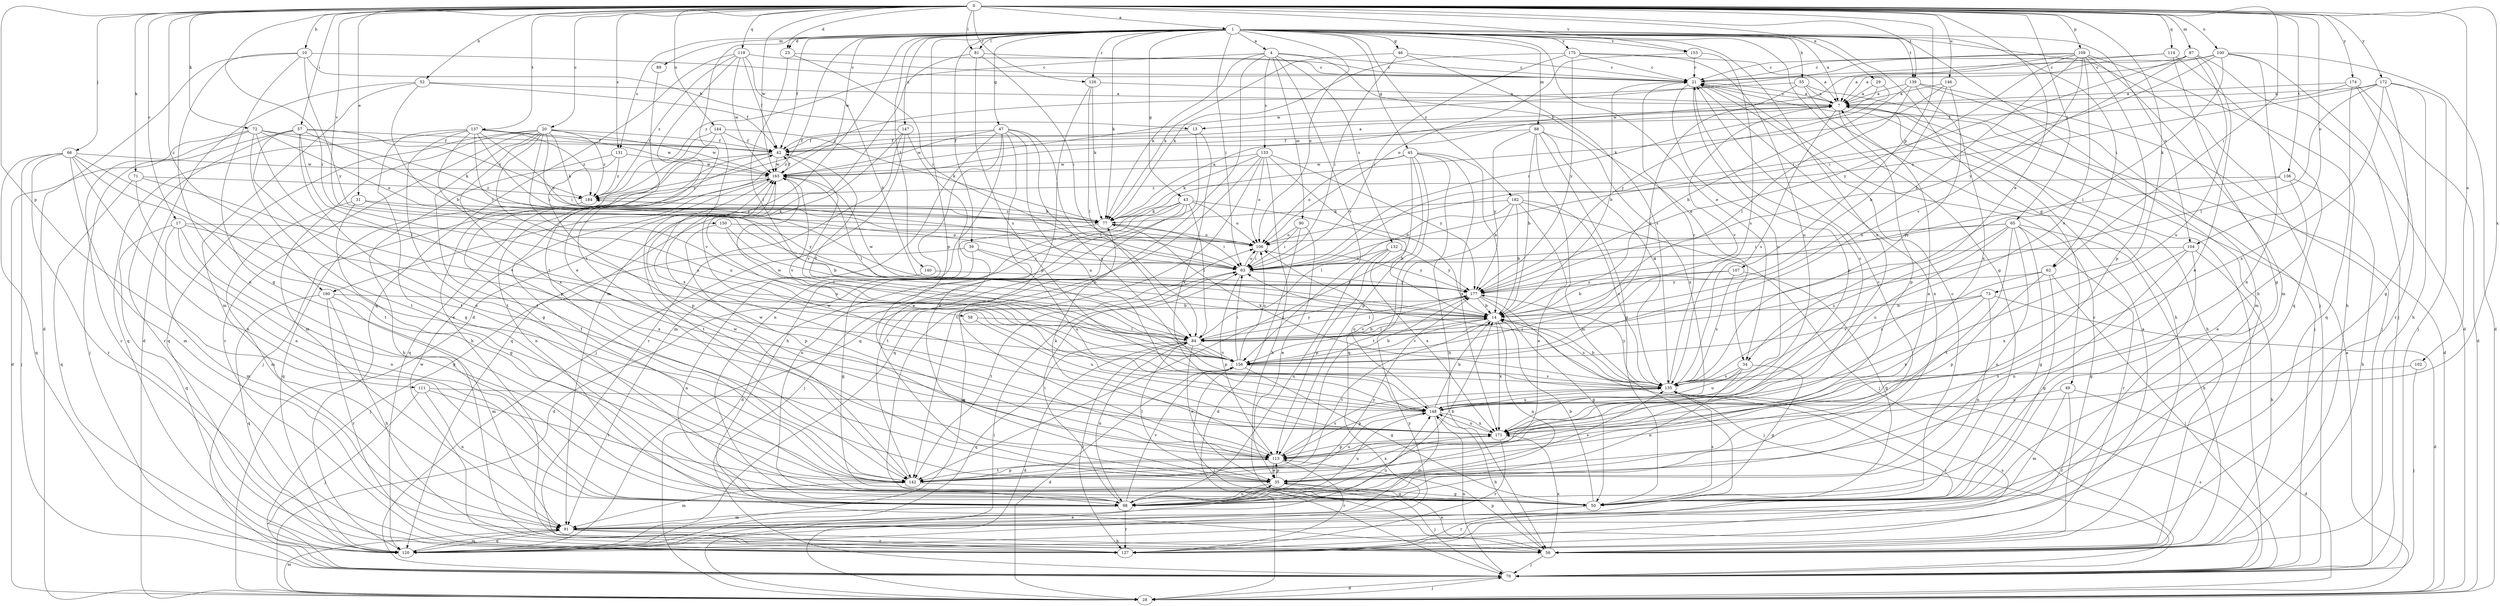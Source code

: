 strict digraph  {
0;
1;
4;
7;
10;
13;
14;
17;
20;
21;
23;
28;
29;
31;
34;
35;
39;
42;
43;
45;
46;
47;
49;
50;
52;
55;
56;
57;
58;
62;
63;
65;
66;
70;
71;
72;
73;
77;
81;
84;
87;
88;
89;
90;
91;
98;
100;
102;
104;
106;
107;
109;
111;
113;
114;
119;
120;
126;
127;
131;
132;
133;
135;
136;
137;
139;
140;
142;
144;
146;
147;
148;
150;
153;
156;
163;
171;
172;
174;
175;
177;
180;
182;
184;
0 -> 1  [label=a];
0 -> 10  [label=b];
0 -> 17  [label=c];
0 -> 20  [label=c];
0 -> 23  [label=d];
0 -> 29  [label=e];
0 -> 31  [label=e];
0 -> 34  [label=e];
0 -> 52  [label=h];
0 -> 57  [label=i];
0 -> 58  [label=i];
0 -> 62  [label=i];
0 -> 65  [label=j];
0 -> 66  [label=j];
0 -> 71  [label=k];
0 -> 72  [label=k];
0 -> 73  [label=k];
0 -> 81  [label=l];
0 -> 87  [label=m];
0 -> 100  [label=o];
0 -> 102  [label=o];
0 -> 104  [label=o];
0 -> 107  [label=p];
0 -> 109  [label=p];
0 -> 111  [label=p];
0 -> 114  [label=q];
0 -> 119  [label=q];
0 -> 126  [label=r];
0 -> 131  [label=s];
0 -> 136  [label=t];
0 -> 137  [label=t];
0 -> 139  [label=t];
0 -> 144  [label=u];
0 -> 146  [label=u];
0 -> 150  [label=v];
0 -> 153  [label=v];
0 -> 163  [label=w];
0 -> 171  [label=x];
0 -> 172  [label=y];
0 -> 174  [label=y];
0 -> 180  [label=z];
1 -> 4  [label=a];
1 -> 7  [label=a];
1 -> 23  [label=d];
1 -> 28  [label=d];
1 -> 34  [label=e];
1 -> 39  [label=f];
1 -> 42  [label=f];
1 -> 43  [label=g];
1 -> 45  [label=g];
1 -> 46  [label=g];
1 -> 47  [label=g];
1 -> 49  [label=g];
1 -> 50  [label=g];
1 -> 55  [label=h];
1 -> 56  [label=h];
1 -> 62  [label=i];
1 -> 63  [label=i];
1 -> 70  [label=j];
1 -> 77  [label=k];
1 -> 81  [label=l];
1 -> 88  [label=m];
1 -> 89  [label=m];
1 -> 104  [label=o];
1 -> 106  [label=o];
1 -> 113  [label=p];
1 -> 126  [label=r];
1 -> 131  [label=s];
1 -> 139  [label=t];
1 -> 140  [label=t];
1 -> 142  [label=t];
1 -> 147  [label=u];
1 -> 153  [label=v];
1 -> 163  [label=w];
1 -> 171  [label=x];
1 -> 175  [label=y];
1 -> 180  [label=z];
1 -> 182  [label=z];
4 -> 21  [label=c];
4 -> 34  [label=e];
4 -> 77  [label=k];
4 -> 90  [label=m];
4 -> 98  [label=n];
4 -> 132  [label=s];
4 -> 133  [label=s];
4 -> 156  [label=v];
4 -> 184  [label=z];
7 -> 13  [label=b];
7 -> 21  [label=c];
7 -> 28  [label=d];
7 -> 56  [label=h];
7 -> 113  [label=p];
7 -> 135  [label=s];
7 -> 156  [label=v];
10 -> 13  [label=b];
10 -> 21  [label=c];
10 -> 28  [label=d];
10 -> 50  [label=g];
10 -> 98  [label=n];
10 -> 177  [label=y];
13 -> 42  [label=f];
13 -> 120  [label=q];
13 -> 171  [label=x];
14 -> 84  [label=l];
14 -> 98  [label=n];
14 -> 135  [label=s];
14 -> 142  [label=t];
14 -> 156  [label=v];
14 -> 163  [label=w];
14 -> 171  [label=x];
17 -> 50  [label=g];
17 -> 91  [label=m];
17 -> 98  [label=n];
17 -> 106  [label=o];
17 -> 120  [label=q];
17 -> 171  [label=x];
20 -> 42  [label=f];
20 -> 63  [label=i];
20 -> 77  [label=k];
20 -> 91  [label=m];
20 -> 120  [label=q];
20 -> 127  [label=r];
20 -> 142  [label=t];
20 -> 148  [label=u];
20 -> 156  [label=v];
20 -> 163  [label=w];
20 -> 171  [label=x];
20 -> 184  [label=z];
21 -> 7  [label=a];
21 -> 14  [label=b];
21 -> 70  [label=j];
21 -> 98  [label=n];
21 -> 113  [label=p];
21 -> 148  [label=u];
23 -> 21  [label=c];
23 -> 63  [label=i];
23 -> 84  [label=l];
28 -> 7  [label=a];
28 -> 63  [label=i];
28 -> 70  [label=j];
28 -> 91  [label=m];
29 -> 7  [label=a];
29 -> 63  [label=i];
29 -> 177  [label=y];
31 -> 50  [label=g];
31 -> 77  [label=k];
31 -> 91  [label=m];
31 -> 177  [label=y];
34 -> 50  [label=g];
34 -> 98  [label=n];
34 -> 135  [label=s];
34 -> 148  [label=u];
35 -> 21  [label=c];
35 -> 50  [label=g];
35 -> 70  [label=j];
35 -> 84  [label=l];
35 -> 98  [label=n];
35 -> 113  [label=p];
35 -> 135  [label=s];
39 -> 50  [label=g];
39 -> 63  [label=i];
39 -> 70  [label=j];
39 -> 148  [label=u];
42 -> 7  [label=a];
42 -> 70  [label=j];
42 -> 120  [label=q];
42 -> 156  [label=v];
42 -> 163  [label=w];
43 -> 14  [label=b];
43 -> 28  [label=d];
43 -> 70  [label=j];
43 -> 77  [label=k];
43 -> 84  [label=l];
43 -> 98  [label=n];
43 -> 106  [label=o];
43 -> 142  [label=t];
45 -> 14  [label=b];
45 -> 56  [label=h];
45 -> 106  [label=o];
45 -> 113  [label=p];
45 -> 120  [label=q];
45 -> 142  [label=t];
45 -> 163  [label=w];
45 -> 171  [label=x];
46 -> 21  [label=c];
46 -> 63  [label=i];
46 -> 77  [label=k];
46 -> 135  [label=s];
47 -> 35  [label=e];
47 -> 42  [label=f];
47 -> 56  [label=h];
47 -> 84  [label=l];
47 -> 91  [label=m];
47 -> 98  [label=n];
47 -> 135  [label=s];
47 -> 148  [label=u];
47 -> 163  [label=w];
49 -> 28  [label=d];
49 -> 91  [label=m];
49 -> 127  [label=r];
49 -> 148  [label=u];
50 -> 14  [label=b];
50 -> 21  [label=c];
50 -> 42  [label=f];
50 -> 127  [label=r];
50 -> 135  [label=s];
52 -> 7  [label=a];
52 -> 14  [label=b];
52 -> 28  [label=d];
52 -> 42  [label=f];
52 -> 91  [label=m];
55 -> 7  [label=a];
55 -> 56  [label=h];
55 -> 70  [label=j];
55 -> 156  [label=v];
55 -> 184  [label=z];
56 -> 21  [label=c];
56 -> 35  [label=e];
56 -> 70  [label=j];
56 -> 113  [label=p];
56 -> 171  [label=x];
57 -> 35  [label=e];
57 -> 42  [label=f];
57 -> 63  [label=i];
57 -> 70  [label=j];
57 -> 113  [label=p];
57 -> 127  [label=r];
57 -> 142  [label=t];
57 -> 184  [label=z];
58 -> 84  [label=l];
58 -> 148  [label=u];
62 -> 50  [label=g];
62 -> 70  [label=j];
62 -> 113  [label=p];
62 -> 135  [label=s];
62 -> 177  [label=y];
63 -> 106  [label=o];
63 -> 113  [label=p];
63 -> 142  [label=t];
63 -> 177  [label=y];
65 -> 50  [label=g];
65 -> 56  [label=h];
65 -> 63  [label=i];
65 -> 98  [label=n];
65 -> 106  [label=o];
65 -> 127  [label=r];
65 -> 135  [label=s];
65 -> 142  [label=t];
65 -> 148  [label=u];
66 -> 35  [label=e];
66 -> 70  [label=j];
66 -> 91  [label=m];
66 -> 98  [label=n];
66 -> 120  [label=q];
66 -> 127  [label=r];
66 -> 142  [label=t];
66 -> 163  [label=w];
70 -> 28  [label=d];
70 -> 135  [label=s];
70 -> 148  [label=u];
71 -> 98  [label=n];
71 -> 120  [label=q];
71 -> 156  [label=v];
71 -> 184  [label=z];
72 -> 28  [label=d];
72 -> 42  [label=f];
72 -> 77  [label=k];
72 -> 84  [label=l];
72 -> 106  [label=o];
72 -> 127  [label=r];
72 -> 142  [label=t];
73 -> 14  [label=b];
73 -> 28  [label=d];
73 -> 98  [label=n];
73 -> 156  [label=v];
73 -> 171  [label=x];
77 -> 7  [label=a];
77 -> 28  [label=d];
77 -> 63  [label=i];
77 -> 106  [label=o];
77 -> 184  [label=z];
81 -> 21  [label=c];
81 -> 63  [label=i];
81 -> 91  [label=m];
81 -> 135  [label=s];
84 -> 14  [label=b];
84 -> 28  [label=d];
84 -> 35  [label=e];
84 -> 98  [label=n];
84 -> 120  [label=q];
84 -> 127  [label=r];
84 -> 156  [label=v];
84 -> 177  [label=y];
87 -> 21  [label=c];
87 -> 28  [label=d];
87 -> 35  [label=e];
87 -> 63  [label=i];
87 -> 148  [label=u];
87 -> 177  [label=y];
88 -> 14  [label=b];
88 -> 42  [label=f];
88 -> 50  [label=g];
88 -> 91  [label=m];
88 -> 135  [label=s];
88 -> 171  [label=x];
88 -> 177  [label=y];
89 -> 142  [label=t];
90 -> 28  [label=d];
90 -> 35  [label=e];
90 -> 63  [label=i];
90 -> 106  [label=o];
91 -> 56  [label=h];
91 -> 120  [label=q];
91 -> 127  [label=r];
91 -> 148  [label=u];
98 -> 14  [label=b];
98 -> 63  [label=i];
98 -> 91  [label=m];
98 -> 127  [label=r];
98 -> 148  [label=u];
98 -> 156  [label=v];
98 -> 177  [label=y];
100 -> 7  [label=a];
100 -> 21  [label=c];
100 -> 28  [label=d];
100 -> 63  [label=i];
100 -> 70  [label=j];
100 -> 84  [label=l];
100 -> 98  [label=n];
102 -> 70  [label=j];
102 -> 135  [label=s];
104 -> 50  [label=g];
104 -> 56  [label=h];
104 -> 63  [label=i];
104 -> 98  [label=n];
104 -> 171  [label=x];
106 -> 63  [label=i];
106 -> 177  [label=y];
107 -> 14  [label=b];
107 -> 50  [label=g];
107 -> 135  [label=s];
107 -> 177  [label=y];
109 -> 7  [label=a];
109 -> 14  [label=b];
109 -> 21  [label=c];
109 -> 56  [label=h];
109 -> 91  [label=m];
109 -> 113  [label=p];
109 -> 135  [label=s];
109 -> 156  [label=v];
109 -> 163  [label=w];
109 -> 177  [label=y];
111 -> 70  [label=j];
111 -> 98  [label=n];
111 -> 142  [label=t];
111 -> 148  [label=u];
113 -> 35  [label=e];
113 -> 77  [label=k];
113 -> 127  [label=r];
113 -> 135  [label=s];
113 -> 142  [label=t];
113 -> 163  [label=w];
114 -> 21  [label=c];
114 -> 50  [label=g];
114 -> 120  [label=q];
114 -> 163  [label=w];
119 -> 14  [label=b];
119 -> 21  [label=c];
119 -> 35  [label=e];
119 -> 42  [label=f];
119 -> 120  [label=q];
119 -> 163  [label=w];
119 -> 184  [label=z];
120 -> 35  [label=e];
120 -> 91  [label=m];
120 -> 106  [label=o];
120 -> 177  [label=y];
126 -> 7  [label=a];
126 -> 77  [label=k];
126 -> 84  [label=l];
126 -> 113  [label=p];
127 -> 7  [label=a];
127 -> 135  [label=s];
127 -> 163  [label=w];
131 -> 56  [label=h];
131 -> 113  [label=p];
131 -> 163  [label=w];
131 -> 184  [label=z];
132 -> 63  [label=i];
132 -> 98  [label=n];
132 -> 113  [label=p];
132 -> 171  [label=x];
132 -> 177  [label=y];
133 -> 14  [label=b];
133 -> 56  [label=h];
133 -> 77  [label=k];
133 -> 106  [label=o];
133 -> 120  [label=q];
133 -> 142  [label=t];
133 -> 163  [label=w];
133 -> 177  [label=y];
135 -> 14  [label=b];
135 -> 21  [label=c];
135 -> 63  [label=i];
135 -> 77  [label=k];
135 -> 113  [label=p];
135 -> 127  [label=r];
135 -> 148  [label=u];
135 -> 177  [label=y];
136 -> 35  [label=e];
136 -> 56  [label=h];
136 -> 177  [label=y];
136 -> 184  [label=z];
137 -> 42  [label=f];
137 -> 50  [label=g];
137 -> 63  [label=i];
137 -> 106  [label=o];
137 -> 120  [label=q];
137 -> 142  [label=t];
137 -> 148  [label=u];
137 -> 163  [label=w];
137 -> 177  [label=y];
137 -> 184  [label=z];
139 -> 7  [label=a];
139 -> 14  [label=b];
139 -> 70  [label=j];
139 -> 84  [label=l];
139 -> 91  [label=m];
139 -> 171  [label=x];
140 -> 98  [label=n];
140 -> 177  [label=y];
142 -> 7  [label=a];
142 -> 50  [label=g];
142 -> 91  [label=m];
142 -> 113  [label=p];
142 -> 148  [label=u];
142 -> 163  [label=w];
142 -> 171  [label=x];
144 -> 42  [label=f];
144 -> 50  [label=g];
144 -> 56  [label=h];
144 -> 77  [label=k];
144 -> 171  [label=x];
146 -> 7  [label=a];
146 -> 14  [label=b];
146 -> 77  [label=k];
146 -> 135  [label=s];
147 -> 35  [label=e];
147 -> 42  [label=f];
147 -> 70  [label=j];
147 -> 120  [label=q];
147 -> 127  [label=r];
148 -> 14  [label=b];
148 -> 56  [label=h];
148 -> 91  [label=m];
148 -> 106  [label=o];
148 -> 171  [label=x];
150 -> 14  [label=b];
150 -> 84  [label=l];
150 -> 106  [label=o];
150 -> 113  [label=p];
153 -> 21  [label=c];
153 -> 106  [label=o];
153 -> 135  [label=s];
156 -> 14  [label=b];
156 -> 28  [label=d];
156 -> 42  [label=f];
156 -> 50  [label=g];
156 -> 63  [label=i];
156 -> 70  [label=j];
156 -> 106  [label=o];
156 -> 135  [label=s];
156 -> 163  [label=w];
163 -> 42  [label=f];
163 -> 84  [label=l];
163 -> 98  [label=n];
163 -> 142  [label=t];
163 -> 148  [label=u];
163 -> 156  [label=v];
163 -> 184  [label=z];
171 -> 21  [label=c];
171 -> 113  [label=p];
171 -> 127  [label=r];
171 -> 148  [label=u];
171 -> 163  [label=w];
172 -> 7  [label=a];
172 -> 50  [label=g];
172 -> 56  [label=h];
172 -> 70  [label=j];
172 -> 84  [label=l];
172 -> 106  [label=o];
172 -> 171  [label=x];
174 -> 7  [label=a];
174 -> 28  [label=d];
174 -> 42  [label=f];
174 -> 120  [label=q];
174 -> 127  [label=r];
175 -> 7  [label=a];
175 -> 21  [label=c];
175 -> 63  [label=i];
175 -> 77  [label=k];
175 -> 148  [label=u];
175 -> 177  [label=y];
177 -> 14  [label=b];
177 -> 50  [label=g];
177 -> 70  [label=j];
177 -> 84  [label=l];
177 -> 156  [label=v];
180 -> 14  [label=b];
180 -> 56  [label=h];
180 -> 91  [label=m];
180 -> 120  [label=q];
180 -> 127  [label=r];
182 -> 14  [label=b];
182 -> 35  [label=e];
182 -> 70  [label=j];
182 -> 77  [label=k];
182 -> 84  [label=l];
182 -> 135  [label=s];
182 -> 142  [label=t];
184 -> 77  [label=k];
184 -> 120  [label=q];
}
